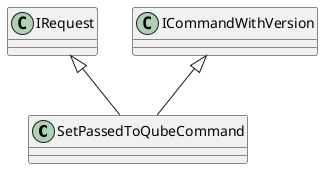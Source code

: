 @startuml
class SetPassedToQubeCommand {
}
IRequest <|-- SetPassedToQubeCommand
ICommandWithVersion <|-- SetPassedToQubeCommand
@enduml
